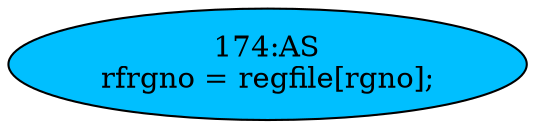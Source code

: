 strict digraph "" {
	node [label="\N"];
	"174:AS"	 [ast="<pyverilog.vparser.ast.Assign object at 0x7fcb433cd410>",
		def_var="['rfrgno']",
		fillcolor=deepskyblue,
		label="174:AS
rfrgno = regfile[rgno];",
		statements="[]",
		style=filled,
		typ=Assign,
		use_var="['regfile', 'rgno']"];
}
